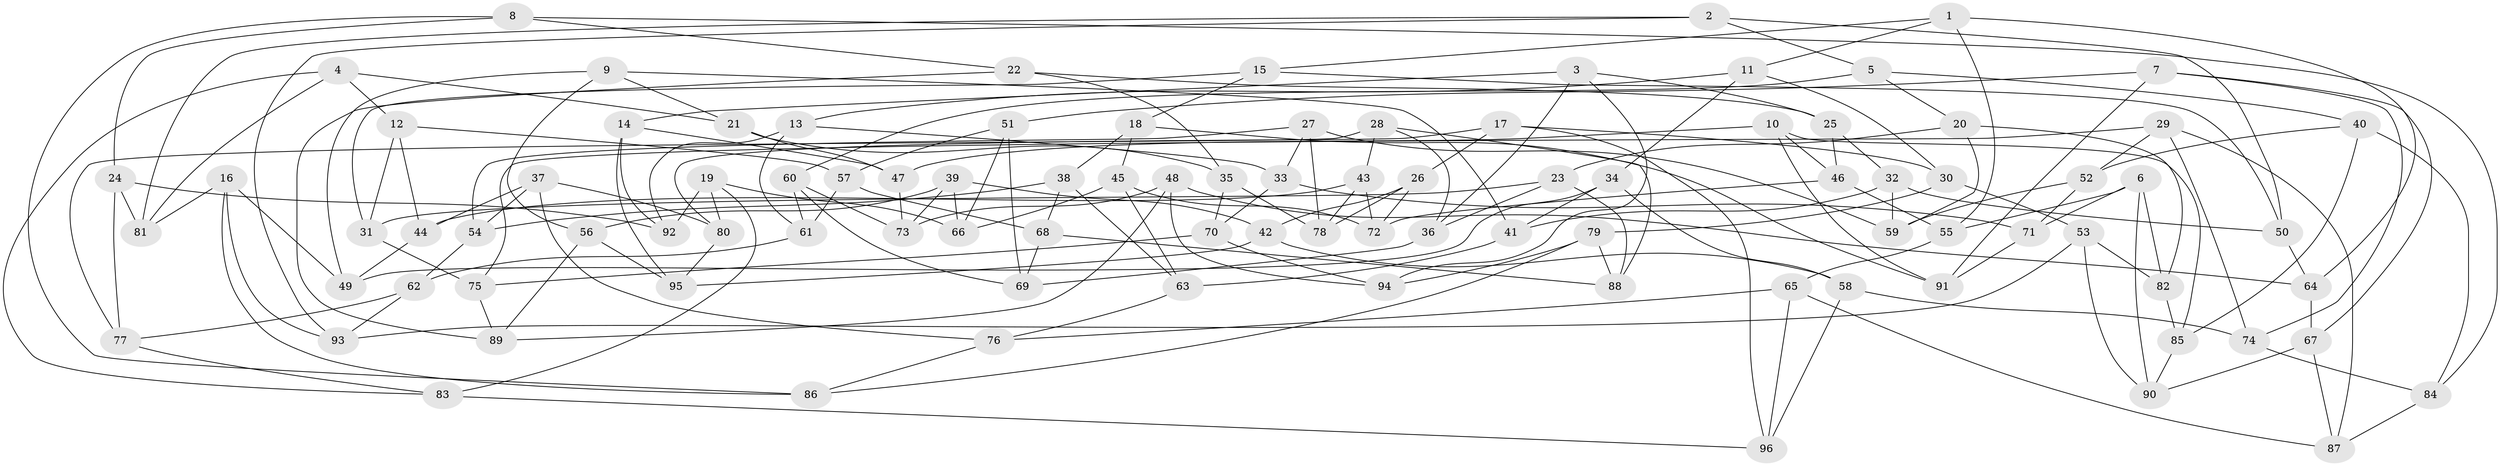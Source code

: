 // coarse degree distribution, {11: 0.057971014492753624, 4: 0.8115942028985508, 10: 0.028985507246376812, 9: 0.014492753623188406, 3: 0.07246376811594203, 2: 0.014492753623188406}
// Generated by graph-tools (version 1.1) at 2025/53/03/04/25 22:53:40]
// undirected, 96 vertices, 192 edges
graph export_dot {
  node [color=gray90,style=filled];
  1;
  2;
  3;
  4;
  5;
  6;
  7;
  8;
  9;
  10;
  11;
  12;
  13;
  14;
  15;
  16;
  17;
  18;
  19;
  20;
  21;
  22;
  23;
  24;
  25;
  26;
  27;
  28;
  29;
  30;
  31;
  32;
  33;
  34;
  35;
  36;
  37;
  38;
  39;
  40;
  41;
  42;
  43;
  44;
  45;
  46;
  47;
  48;
  49;
  50;
  51;
  52;
  53;
  54;
  55;
  56;
  57;
  58;
  59;
  60;
  61;
  62;
  63;
  64;
  65;
  66;
  67;
  68;
  69;
  70;
  71;
  72;
  73;
  74;
  75;
  76;
  77;
  78;
  79;
  80;
  81;
  82;
  83;
  84;
  85;
  86;
  87;
  88;
  89;
  90;
  91;
  92;
  93;
  94;
  95;
  96;
  1 -- 64;
  1 -- 15;
  1 -- 55;
  1 -- 11;
  2 -- 93;
  2 -- 81;
  2 -- 5;
  2 -- 50;
  3 -- 14;
  3 -- 94;
  3 -- 36;
  3 -- 25;
  4 -- 81;
  4 -- 83;
  4 -- 12;
  4 -- 21;
  5 -- 40;
  5 -- 20;
  5 -- 60;
  6 -- 55;
  6 -- 90;
  6 -- 82;
  6 -- 71;
  7 -- 91;
  7 -- 51;
  7 -- 67;
  7 -- 74;
  8 -- 22;
  8 -- 84;
  8 -- 24;
  8 -- 86;
  9 -- 56;
  9 -- 21;
  9 -- 49;
  9 -- 41;
  10 -- 47;
  10 -- 46;
  10 -- 85;
  10 -- 91;
  11 -- 13;
  11 -- 30;
  11 -- 34;
  12 -- 57;
  12 -- 31;
  12 -- 44;
  13 -- 33;
  13 -- 92;
  13 -- 61;
  14 -- 47;
  14 -- 95;
  14 -- 92;
  15 -- 31;
  15 -- 50;
  15 -- 18;
  16 -- 86;
  16 -- 93;
  16 -- 49;
  16 -- 81;
  17 -- 80;
  17 -- 30;
  17 -- 26;
  17 -- 96;
  18 -- 45;
  18 -- 91;
  18 -- 38;
  19 -- 83;
  19 -- 92;
  19 -- 66;
  19 -- 80;
  20 -- 23;
  20 -- 82;
  20 -- 59;
  21 -- 47;
  21 -- 35;
  22 -- 89;
  22 -- 35;
  22 -- 25;
  23 -- 88;
  23 -- 31;
  23 -- 36;
  24 -- 92;
  24 -- 77;
  24 -- 81;
  25 -- 32;
  25 -- 46;
  26 -- 72;
  26 -- 42;
  26 -- 78;
  27 -- 59;
  27 -- 78;
  27 -- 54;
  27 -- 33;
  28 -- 36;
  28 -- 77;
  28 -- 88;
  28 -- 43;
  29 -- 87;
  29 -- 74;
  29 -- 75;
  29 -- 52;
  30 -- 53;
  30 -- 79;
  31 -- 75;
  32 -- 59;
  32 -- 41;
  32 -- 50;
  33 -- 71;
  33 -- 70;
  34 -- 49;
  34 -- 41;
  34 -- 58;
  35 -- 70;
  35 -- 78;
  36 -- 69;
  37 -- 80;
  37 -- 54;
  37 -- 76;
  37 -- 44;
  38 -- 54;
  38 -- 68;
  38 -- 63;
  39 -- 56;
  39 -- 66;
  39 -- 73;
  39 -- 42;
  40 -- 84;
  40 -- 85;
  40 -- 52;
  41 -- 63;
  42 -- 58;
  42 -- 95;
  43 -- 72;
  43 -- 44;
  43 -- 78;
  44 -- 49;
  45 -- 72;
  45 -- 63;
  45 -- 66;
  46 -- 72;
  46 -- 55;
  47 -- 73;
  48 -- 94;
  48 -- 73;
  48 -- 64;
  48 -- 89;
  50 -- 64;
  51 -- 69;
  51 -- 57;
  51 -- 66;
  52 -- 59;
  52 -- 71;
  53 -- 90;
  53 -- 82;
  53 -- 93;
  54 -- 62;
  55 -- 65;
  56 -- 95;
  56 -- 89;
  57 -- 61;
  57 -- 68;
  58 -- 96;
  58 -- 74;
  60 -- 73;
  60 -- 61;
  60 -- 69;
  61 -- 62;
  62 -- 93;
  62 -- 77;
  63 -- 76;
  64 -- 67;
  65 -- 76;
  65 -- 96;
  65 -- 87;
  67 -- 90;
  67 -- 87;
  68 -- 69;
  68 -- 88;
  70 -- 94;
  70 -- 75;
  71 -- 91;
  74 -- 84;
  75 -- 89;
  76 -- 86;
  77 -- 83;
  79 -- 86;
  79 -- 94;
  79 -- 88;
  80 -- 95;
  82 -- 85;
  83 -- 96;
  84 -- 87;
  85 -- 90;
}
